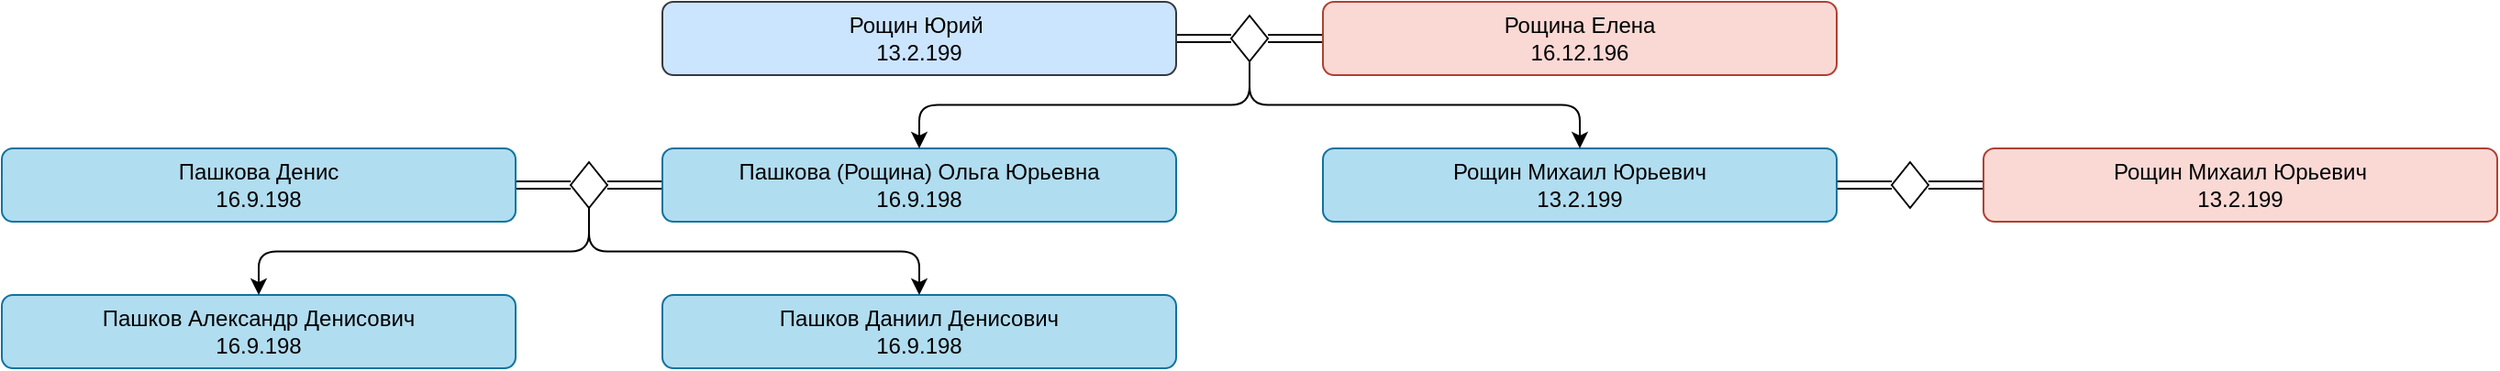<mxfile>
    <diagram id="Hp4wvWL8hNpsNjGSljE8" name="Page-1">
        <mxGraphModel dx="1735" dy="574" grid="1" gridSize="10" guides="1" tooltips="1" connect="1" arrows="1" fold="1" page="1" pageScale="1" pageWidth="850" pageHeight="1100" math="0" shadow="0">
            <root>
                <mxCell id="0"/>
                <mxCell id="1" parent="0"/>
                <mxCell id="44" style="edgeStyle=orthogonalEdgeStyle;html=1;exitX=1;exitY=0.5;exitDx=0;exitDy=0;entryX=0;entryY=0.5;entryDx=0;entryDy=0;shape=link;" edge="1" parent="1" source="2" target="42">
                    <mxGeometry relative="1" as="geometry"/>
                </mxCell>
                <mxCell id="2" value="Рощин Михаил Юрьевич&lt;br&gt;13.2.199" style="rounded=1;whiteSpace=wrap;html=1;fillColor=#b1ddf0;strokeColor=#10739e;fontColor=#000000;" parent="1" vertex="1">
                    <mxGeometry x="200" y="400" width="280" height="40" as="geometry"/>
                </mxCell>
                <mxCell id="43" style="edgeStyle=orthogonalEdgeStyle;html=1;exitX=0;exitY=0.5;exitDx=0;exitDy=0;entryX=1;entryY=0.5;entryDx=0;entryDy=0;shape=link;" edge="1" parent="1" source="3" target="42">
                    <mxGeometry relative="1" as="geometry"/>
                </mxCell>
                <mxCell id="3" value="Рощин Михаил Юрьевич&lt;br&gt;13.2.199" style="rounded=1;whiteSpace=wrap;html=1;fillColor=#fad9d5;strokeColor=#ae4132;fontColor=#000000;" parent="1" vertex="1">
                    <mxGeometry x="560" y="400" width="280" height="40" as="geometry"/>
                </mxCell>
                <mxCell id="39" style="edgeStyle=orthogonalEdgeStyle;html=1;exitX=1;exitY=0.5;exitDx=0;exitDy=0;entryX=0;entryY=0.5;entryDx=0;entryDy=0;shape=link;" edge="1" parent="1" source="6" target="37">
                    <mxGeometry relative="1" as="geometry"/>
                </mxCell>
                <mxCell id="6" value="Рощин Юрий&amp;nbsp;&lt;br&gt;13.2.199" style="rounded=1;whiteSpace=wrap;html=1;fillColor=#cce5ff;strokeColor=#36393d;" parent="1" vertex="1">
                    <mxGeometry x="-160" y="320" width="280" height="40" as="geometry"/>
                </mxCell>
                <mxCell id="38" style="edgeStyle=orthogonalEdgeStyle;html=1;exitX=0;exitY=0.5;exitDx=0;exitDy=0;entryX=1;entryY=0.5;entryDx=0;entryDy=0;shape=link;" edge="1" parent="1" source="7" target="37">
                    <mxGeometry relative="1" as="geometry"/>
                </mxCell>
                <mxCell id="7" value="Рощина Елена&lt;br&gt;16.12.196" style="rounded=1;whiteSpace=wrap;html=1;fillColor=#fad9d5;strokeColor=#ae4132;fontColor=#000000;" parent="1" vertex="1">
                    <mxGeometry x="200" y="320" width="280" height="40" as="geometry"/>
                </mxCell>
                <mxCell id="33" style="edgeStyle=none;shape=link;html=1;exitX=0;exitY=0.5;exitDx=0;exitDy=0;entryX=1;entryY=0.5;entryDx=0;entryDy=0;" edge="1" parent="1" source="8" target="32">
                    <mxGeometry relative="1" as="geometry"/>
                </mxCell>
                <mxCell id="8" value="Пашкова (Рощина) Ольга Юрьевна&lt;br&gt;16.9.198" style="rounded=1;whiteSpace=wrap;html=1;fillColor=#b1ddf0;strokeColor=#10739e;fontColor=#000000;" parent="1" vertex="1">
                    <mxGeometry x="-160" y="400" width="280" height="40" as="geometry"/>
                </mxCell>
                <mxCell id="34" style="edgeStyle=none;shape=link;html=1;exitX=1;exitY=0.5;exitDx=0;exitDy=0;entryX=0;entryY=0.5;entryDx=0;entryDy=0;" edge="1" parent="1" source="15" target="32">
                    <mxGeometry relative="1" as="geometry"/>
                </mxCell>
                <mxCell id="15" value="Пашкова Денис&lt;br&gt;16.9.198" style="rounded=1;whiteSpace=wrap;html=1;fillColor=#b1ddf0;strokeColor=#10739e;fontColor=#000000;" vertex="1" parent="1">
                    <mxGeometry x="-520" y="400" width="280" height="40" as="geometry"/>
                </mxCell>
                <mxCell id="16" value="Пашков Даниил Денисович&lt;br&gt;16.9.198" style="rounded=1;whiteSpace=wrap;html=1;fillColor=#b1ddf0;strokeColor=#10739e;fontColor=#000000;" vertex="1" parent="1">
                    <mxGeometry x="-160" y="480" width="280" height="40" as="geometry"/>
                </mxCell>
                <mxCell id="17" value="Пашков Александр Денисович&lt;br&gt;16.9.198" style="rounded=1;whiteSpace=wrap;html=1;fillColor=#b1ddf0;strokeColor=#10739e;fontColor=#000000;" vertex="1" parent="1">
                    <mxGeometry x="-520" y="480" width="280" height="40" as="geometry"/>
                </mxCell>
                <mxCell id="35" style="edgeStyle=orthogonalEdgeStyle;html=1;exitX=0.5;exitY=1;exitDx=0;exitDy=0;entryX=0.5;entryY=0;entryDx=0;entryDy=0;" edge="1" parent="1" source="32" target="16">
                    <mxGeometry relative="1" as="geometry"/>
                </mxCell>
                <mxCell id="36" style="edgeStyle=orthogonalEdgeStyle;html=1;exitX=0.5;exitY=1;exitDx=0;exitDy=0;entryX=0.5;entryY=0;entryDx=0;entryDy=0;" edge="1" parent="1" source="32" target="17">
                    <mxGeometry relative="1" as="geometry"/>
                </mxCell>
                <mxCell id="32" value="" style="rhombus;whiteSpace=wrap;html=1;" vertex="1" parent="1">
                    <mxGeometry x="-210" y="407.5" width="20" height="25" as="geometry"/>
                </mxCell>
                <mxCell id="40" style="edgeStyle=orthogonalEdgeStyle;html=1;exitX=0.5;exitY=1;exitDx=0;exitDy=0;entryX=0.5;entryY=0;entryDx=0;entryDy=0;" edge="1" parent="1" source="37" target="2">
                    <mxGeometry relative="1" as="geometry"/>
                </mxCell>
                <mxCell id="41" style="edgeStyle=orthogonalEdgeStyle;html=1;exitX=0.5;exitY=1;exitDx=0;exitDy=0;entryX=0.5;entryY=0;entryDx=0;entryDy=0;" edge="1" parent="1" source="37" target="8">
                    <mxGeometry relative="1" as="geometry"/>
                </mxCell>
                <mxCell id="37" value="" style="rhombus;whiteSpace=wrap;html=1;" vertex="1" parent="1">
                    <mxGeometry x="150" y="327.5" width="20" height="25" as="geometry"/>
                </mxCell>
                <mxCell id="42" value="" style="rhombus;whiteSpace=wrap;html=1;" vertex="1" parent="1">
                    <mxGeometry x="510" y="407.5" width="20" height="25" as="geometry"/>
                </mxCell>
            </root>
        </mxGraphModel>
    </diagram>
</mxfile>